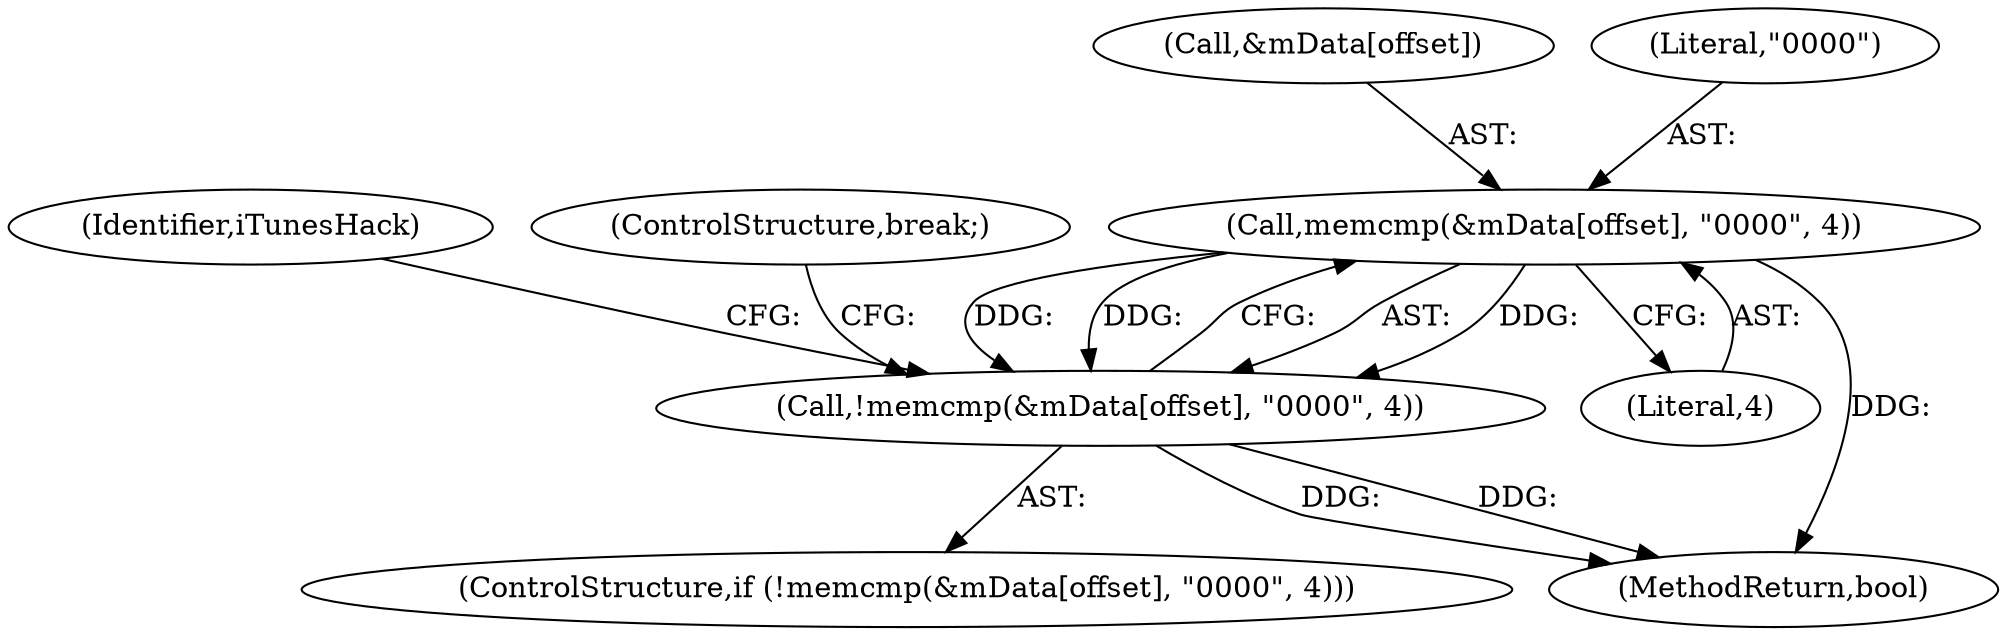 digraph "0_Android_6f1d990ce0f116a205f467d9eb2082795e33872b@API" {
"1000124" [label="(Call,memcmp(&mData[offset], \"\0\0\0\0\", 4))"];
"1000123" [label="(Call,!memcmp(&mData[offset], \"\0\0\0\0\", 4))"];
"1000130" [label="(Literal,4)"];
"1000123" [label="(Call,!memcmp(&mData[offset], \"\0\0\0\0\", 4))"];
"1000125" [label="(Call,&mData[offset])"];
"1000359" [label="(MethodReturn,bool)"];
"1000135" [label="(Identifier,iTunesHack)"];
"1000122" [label="(ControlStructure,if (!memcmp(&mData[offset], \"\0\0\0\0\", 4)))"];
"1000132" [label="(ControlStructure,break;)"];
"1000129" [label="(Literal,\"\0\0\0\0\")"];
"1000124" [label="(Call,memcmp(&mData[offset], \"\0\0\0\0\", 4))"];
"1000124" -> "1000123"  [label="AST: "];
"1000124" -> "1000130"  [label="CFG: "];
"1000125" -> "1000124"  [label="AST: "];
"1000129" -> "1000124"  [label="AST: "];
"1000130" -> "1000124"  [label="AST: "];
"1000123" -> "1000124"  [label="CFG: "];
"1000124" -> "1000359"  [label="DDG: "];
"1000124" -> "1000123"  [label="DDG: "];
"1000124" -> "1000123"  [label="DDG: "];
"1000124" -> "1000123"  [label="DDG: "];
"1000123" -> "1000122"  [label="AST: "];
"1000132" -> "1000123"  [label="CFG: "];
"1000135" -> "1000123"  [label="CFG: "];
"1000123" -> "1000359"  [label="DDG: "];
"1000123" -> "1000359"  [label="DDG: "];
}
